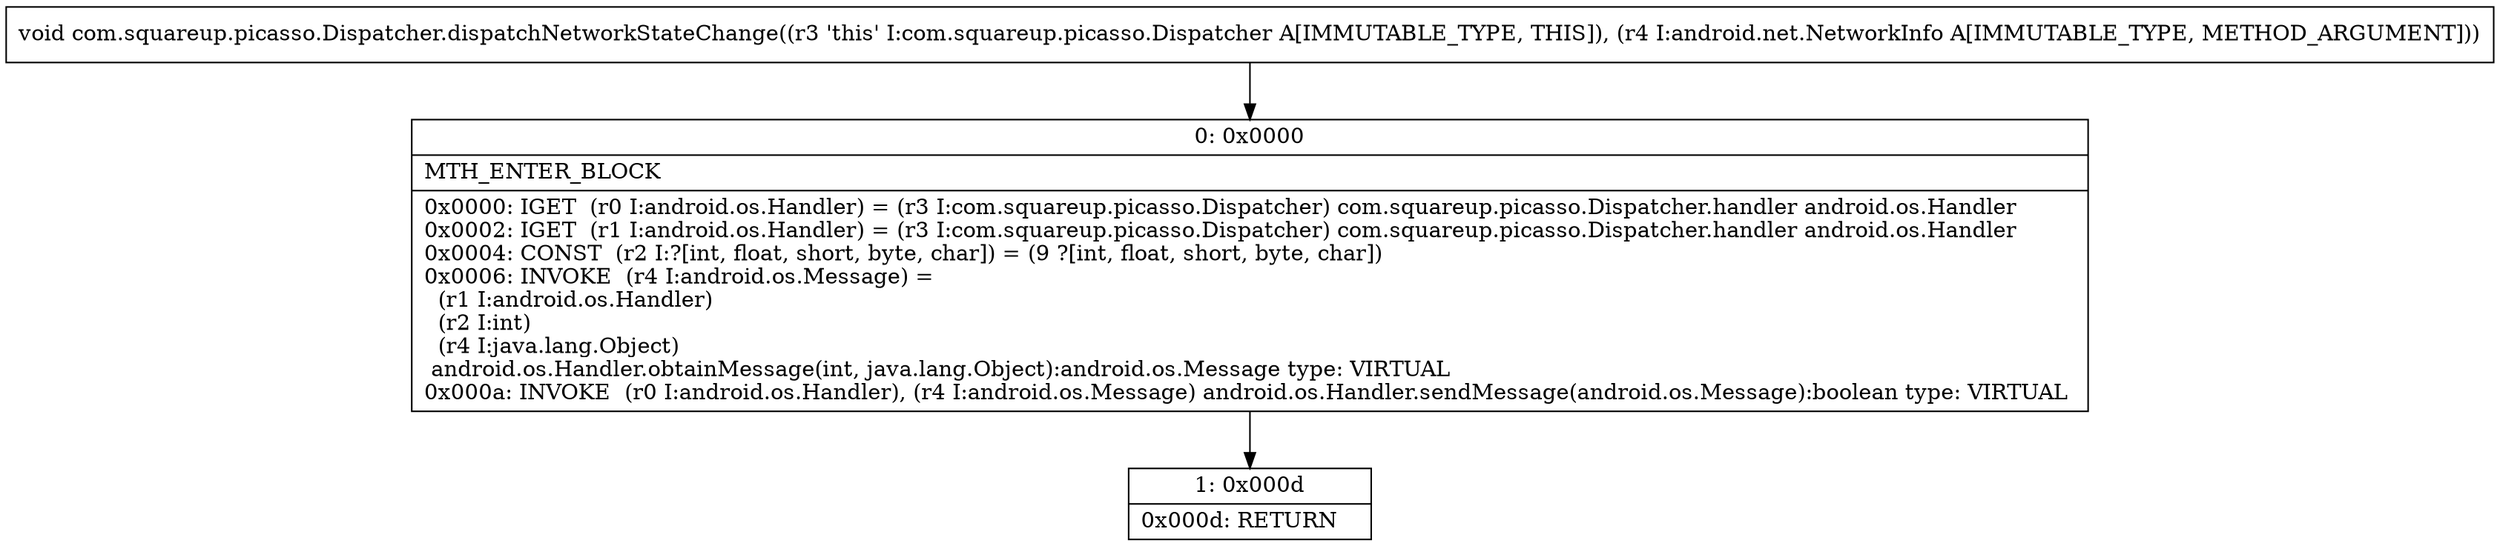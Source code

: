 digraph "CFG forcom.squareup.picasso.Dispatcher.dispatchNetworkStateChange(Landroid\/net\/NetworkInfo;)V" {
Node_0 [shape=record,label="{0\:\ 0x0000|MTH_ENTER_BLOCK\l|0x0000: IGET  (r0 I:android.os.Handler) = (r3 I:com.squareup.picasso.Dispatcher) com.squareup.picasso.Dispatcher.handler android.os.Handler \l0x0002: IGET  (r1 I:android.os.Handler) = (r3 I:com.squareup.picasso.Dispatcher) com.squareup.picasso.Dispatcher.handler android.os.Handler \l0x0004: CONST  (r2 I:?[int, float, short, byte, char]) = (9 ?[int, float, short, byte, char]) \l0x0006: INVOKE  (r4 I:android.os.Message) = \l  (r1 I:android.os.Handler)\l  (r2 I:int)\l  (r4 I:java.lang.Object)\l android.os.Handler.obtainMessage(int, java.lang.Object):android.os.Message type: VIRTUAL \l0x000a: INVOKE  (r0 I:android.os.Handler), (r4 I:android.os.Message) android.os.Handler.sendMessage(android.os.Message):boolean type: VIRTUAL \l}"];
Node_1 [shape=record,label="{1\:\ 0x000d|0x000d: RETURN   \l}"];
MethodNode[shape=record,label="{void com.squareup.picasso.Dispatcher.dispatchNetworkStateChange((r3 'this' I:com.squareup.picasso.Dispatcher A[IMMUTABLE_TYPE, THIS]), (r4 I:android.net.NetworkInfo A[IMMUTABLE_TYPE, METHOD_ARGUMENT])) }"];
MethodNode -> Node_0;
Node_0 -> Node_1;
}


